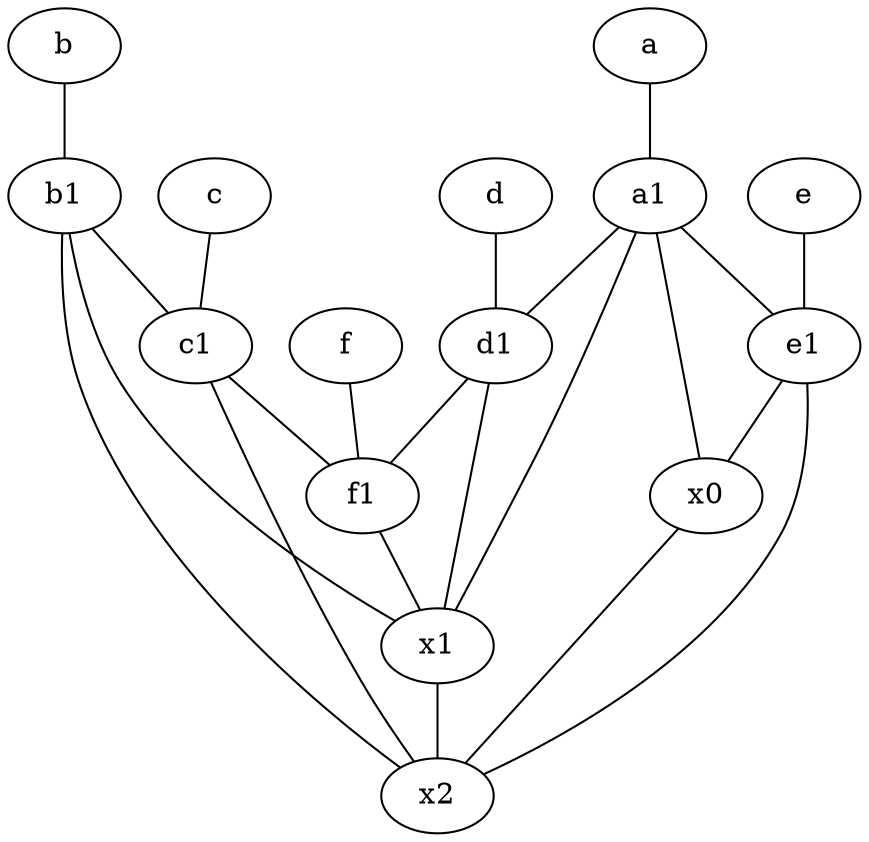 graph {
	node [labelfontsize=50]
	x1 [labelfontsize=50]
	b1 [labelfontsize=50 pos="9,4!"]
	c1 [labelfontsize=50 pos="4.5,3!"]
	x0 [labelfontsize=50]
	d1 [labelfontsize=50 pos="3,5!"]
	c [labelfontsize=50 pos="4.5,2!"]
	d [labelfontsize=50 pos="2,5!"]
	a1 [labelfontsize=50 pos="8,3!"]
	x2 [labelfontsize=50]
	e [labelfontsize=50 pos="7,9!"]
	b [labelfontsize=50 pos="10,4!"]
	a [labelfontsize=50 pos="8,2!"]
	f [labelfontsize=50 pos="3,9!"]
	f1 [labelfontsize=50 pos="3,8!"]
	e1 [labelfontsize=50 pos="7,7!"]
	b1 -- x2
	c1 -- x2
	e1 -- x2
	d -- d1
	e -- e1
	b1 -- c1
	d1 -- f1
	c1 -- f1
	x0 -- x2
	d1 -- x1
	a -- a1
	b1 -- x1
	b -- b1
	a1 -- x1
	x1 -- x2
	c -- c1
	a1 -- x0
	a1 -- e1
	a1 -- d1
	e1 -- x0
	f1 -- x1
	f -- f1
}
